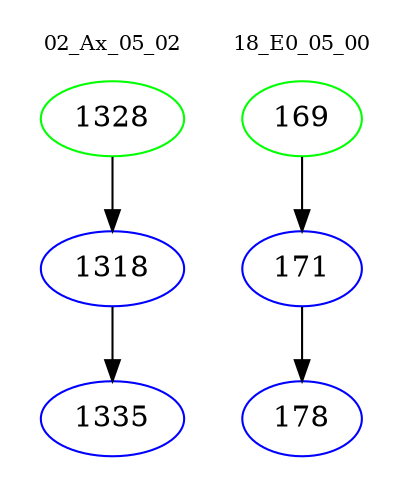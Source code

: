 digraph{
subgraph cluster_0 {
color = white
label = "02_Ax_05_02";
fontsize=10;
T0_1328 [label="1328", color="green"]
T0_1328 -> T0_1318 [color="black"]
T0_1318 [label="1318", color="blue"]
T0_1318 -> T0_1335 [color="black"]
T0_1335 [label="1335", color="blue"]
}
subgraph cluster_1 {
color = white
label = "18_E0_05_00";
fontsize=10;
T1_169 [label="169", color="green"]
T1_169 -> T1_171 [color="black"]
T1_171 [label="171", color="blue"]
T1_171 -> T1_178 [color="black"]
T1_178 [label="178", color="blue"]
}
}
